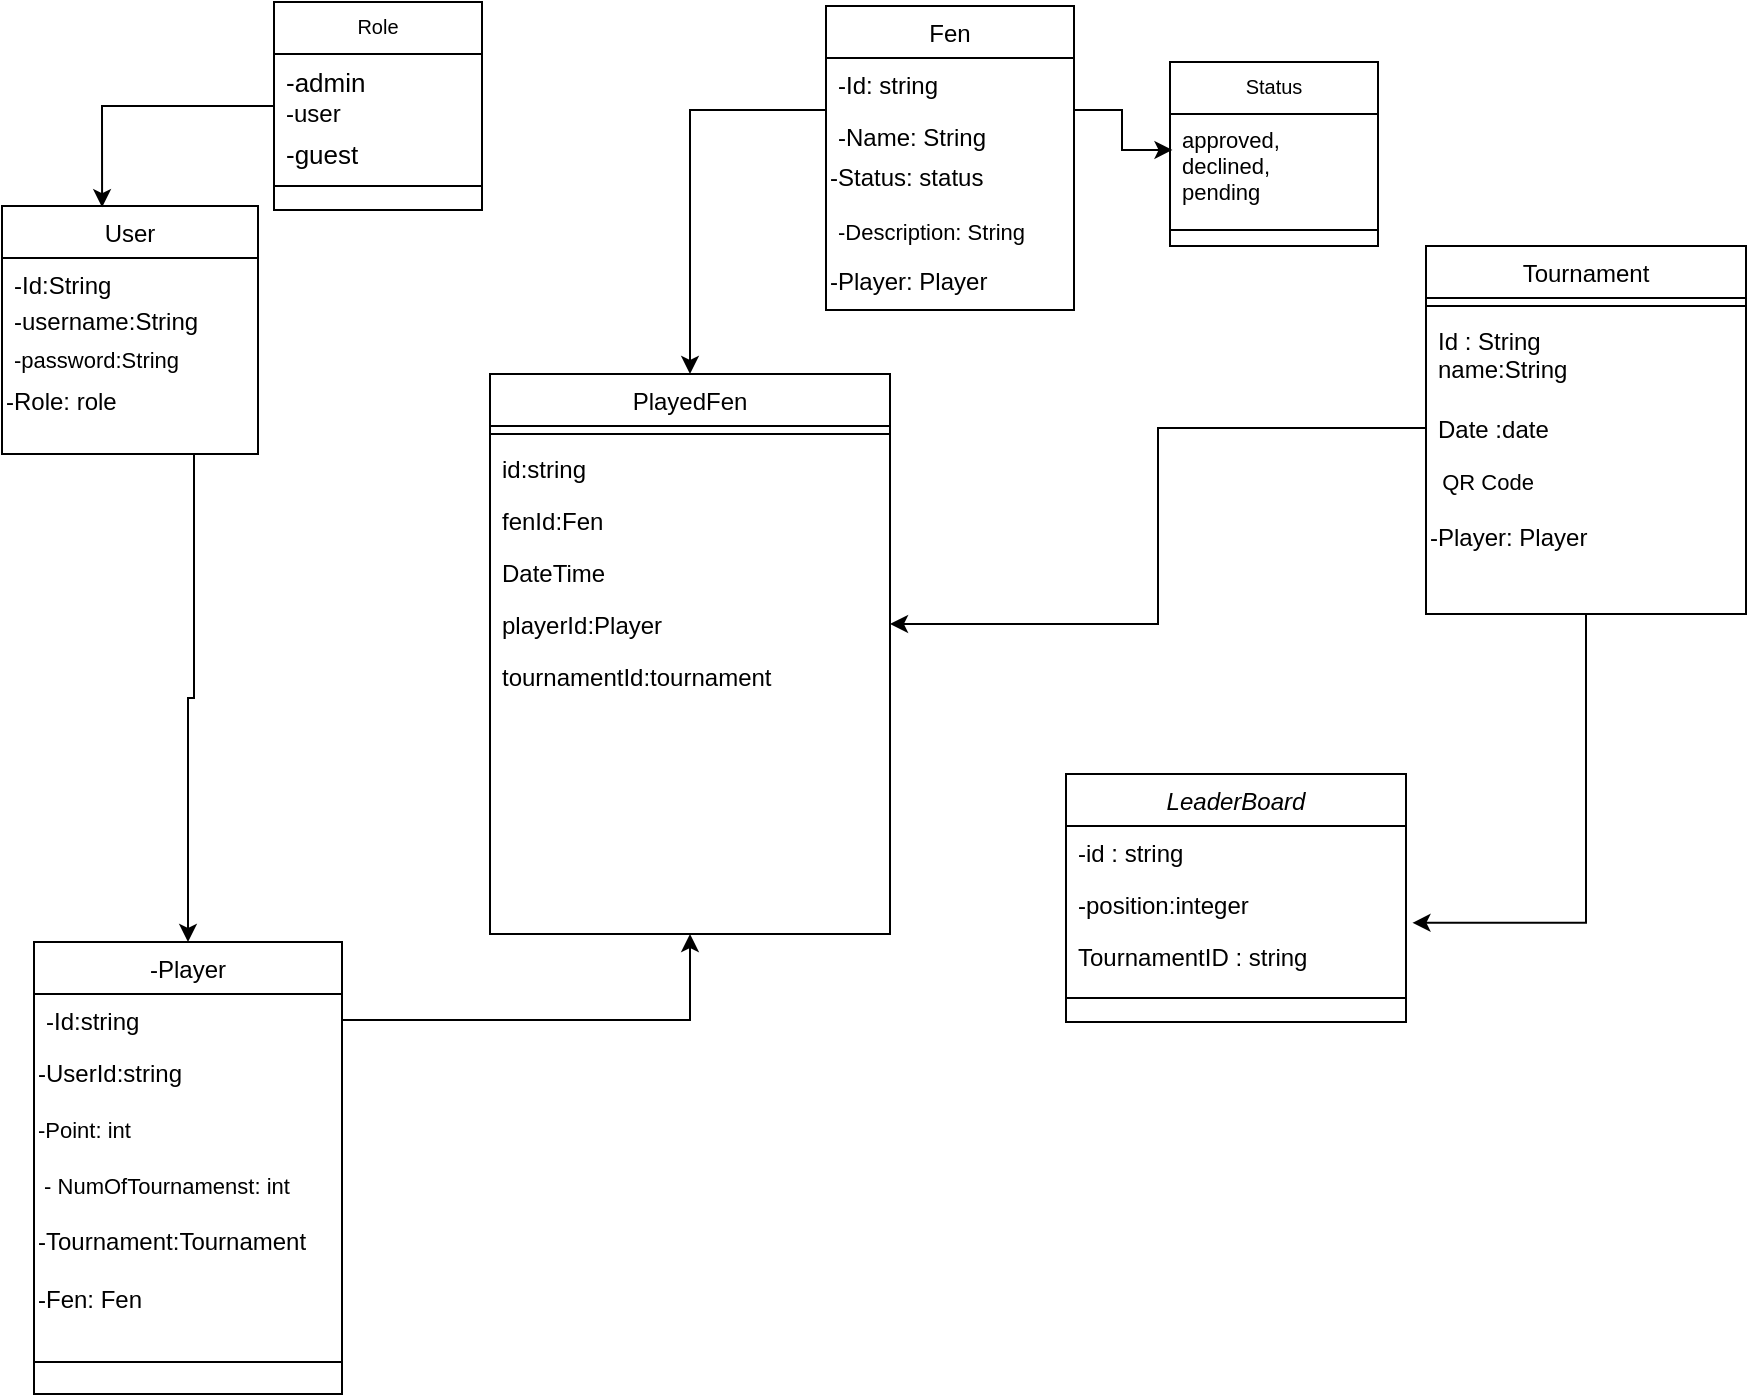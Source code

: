 <mxfile version="20.6.2" type="device"><diagram id="C5RBs43oDa-KdzZeNtuy" name="Page-1"><mxGraphModel dx="1490" dy="627" grid="1" gridSize="4" guides="1" tooltips="1" connect="1" arrows="1" fold="1" page="1" pageScale="1" pageWidth="827" pageHeight="1169" math="0" shadow="0"><root><mxCell id="WIyWlLk6GJQsqaUBKTNV-0"/><mxCell id="WIyWlLk6GJQsqaUBKTNV-1" parent="WIyWlLk6GJQsqaUBKTNV-0"/><mxCell id="zkfFHV4jXpPFQw0GAbJ--6" value="User" style="swimlane;fontStyle=0;align=center;verticalAlign=top;childLayout=stackLayout;horizontal=1;startSize=26;horizontalStack=0;resizeParent=1;resizeLast=0;collapsible=1;marginBottom=0;rounded=0;shadow=0;strokeWidth=1;" parent="WIyWlLk6GJQsqaUBKTNV-1" vertex="1"><mxGeometry x="8" y="108" width="128" height="124" as="geometry"><mxRectangle x="130" y="380" width="160" height="26" as="alternateBounds"/></mxGeometry></mxCell><mxCell id="zkfFHV4jXpPFQw0GAbJ--7" value="-Id:String" style="text;align=left;verticalAlign=top;spacingLeft=4;spacingRight=4;overflow=hidden;rotatable=0;points=[[0,0.5],[1,0.5]];portConstraint=eastwest;fontSize=12;" parent="zkfFHV4jXpPFQw0GAbJ--6" vertex="1"><mxGeometry y="26" width="128" height="18" as="geometry"/></mxCell><mxCell id="zkfFHV4jXpPFQw0GAbJ--8" value="-username:String" style="text;align=left;verticalAlign=top;spacingLeft=4;spacingRight=4;overflow=hidden;rotatable=0;points=[[0,0.5],[1,0.5]];portConstraint=eastwest;rounded=0;shadow=0;html=0;fontSize=12;" parent="zkfFHV4jXpPFQw0GAbJ--6" vertex="1"><mxGeometry y="44" width="128" height="20" as="geometry"/></mxCell><mxCell id="zkfFHV4jXpPFQw0GAbJ--11" value="-password:String&#10;" style="text;align=left;verticalAlign=top;spacingLeft=4;spacingRight=4;overflow=hidden;rotatable=0;points=[[0,0.5],[1,0.5]];portConstraint=eastwest;fontSize=11;" parent="zkfFHV4jXpPFQw0GAbJ--6" vertex="1"><mxGeometry y="64" width="128" height="20" as="geometry"/></mxCell><mxCell id="5BXDkuBKVktq17IL-fgZ-39" value="-Role: role&lt;br&gt;" style="text;html=1;align=left;verticalAlign=middle;resizable=0;points=[];autosize=1;strokeColor=none;fillColor=none;" parent="zkfFHV4jXpPFQw0GAbJ--6" vertex="1"><mxGeometry y="84" width="128" height="28" as="geometry"/></mxCell><mxCell id="zkfFHV4jXpPFQw0GAbJ--17" value="Role" style="swimlane;fontStyle=0;align=center;verticalAlign=top;childLayout=stackLayout;horizontal=1;startSize=26;horizontalStack=0;resizeParent=1;resizeLast=0;collapsible=1;marginBottom=0;rounded=0;shadow=0;strokeWidth=1;fontSize=10;" parent="WIyWlLk6GJQsqaUBKTNV-1" vertex="1"><mxGeometry x="144" y="6" width="104" height="104" as="geometry"><mxRectangle x="550" y="140" width="160" height="26" as="alternateBounds"/></mxGeometry></mxCell><mxCell id="zkfFHV4jXpPFQw0GAbJ--18" value="-admin" style="text;align=left;verticalAlign=top;spacingLeft=4;spacingRight=4;overflow=hidden;rotatable=0;points=[[0,0.5],[1,0.5]];portConstraint=eastwest;fontSize=13;" parent="zkfFHV4jXpPFQw0GAbJ--17" vertex="1"><mxGeometry y="26" width="104" height="16" as="geometry"/></mxCell><mxCell id="zkfFHV4jXpPFQw0GAbJ--19" value="-user" style="text;align=left;verticalAlign=top;spacingLeft=4;spacingRight=4;overflow=hidden;rotatable=0;points=[[0,0.5],[1,0.5]];portConstraint=eastwest;rounded=0;shadow=0;html=0;fontSize=12;" parent="zkfFHV4jXpPFQw0GAbJ--17" vertex="1"><mxGeometry y="42" width="104" height="20" as="geometry"/></mxCell><mxCell id="tFuqucRr_5S2QOKRkH7F-2" value="-guest" style="text;align=left;verticalAlign=top;spacingLeft=4;spacingRight=4;overflow=hidden;rotatable=0;points=[[0,0.5],[1,0.5]];portConstraint=eastwest;fontSize=13;" parent="zkfFHV4jXpPFQw0GAbJ--17" vertex="1"><mxGeometry y="62" width="104" height="26" as="geometry"/></mxCell><mxCell id="zkfFHV4jXpPFQw0GAbJ--23" value="" style="line;html=1;strokeWidth=1;align=left;verticalAlign=middle;spacingTop=-1;spacingLeft=3;spacingRight=3;rotatable=0;labelPosition=right;points=[];portConstraint=eastwest;" parent="zkfFHV4jXpPFQw0GAbJ--17" vertex="1"><mxGeometry y="88" width="104" height="8" as="geometry"/></mxCell><mxCell id="5BXDkuBKVktq17IL-fgZ-6" value="-Player" style="swimlane;fontStyle=0;align=center;verticalAlign=top;childLayout=stackLayout;horizontal=1;startSize=26;horizontalStack=0;resizeParent=1;resizeLast=0;collapsible=1;marginBottom=0;rounded=0;shadow=0;strokeWidth=1;" parent="WIyWlLk6GJQsqaUBKTNV-1" vertex="1"><mxGeometry x="24" y="476" width="154" height="226" as="geometry"><mxRectangle x="130" y="380" width="160" height="26" as="alternateBounds"/></mxGeometry></mxCell><mxCell id="5BXDkuBKVktq17IL-fgZ-7" value="-Id:string" style="text;align=left;verticalAlign=top;spacingLeft=4;spacingRight=4;overflow=hidden;rotatable=0;points=[[0,0.5],[1,0.5]];portConstraint=eastwest;" parent="5BXDkuBKVktq17IL-fgZ-6" vertex="1"><mxGeometry y="26" width="154" height="26" as="geometry"/></mxCell><mxCell id="luJvmqVoVWW3Ywy2W5K7-1" value="&lt;span style=&quot;&quot;&gt;-UserId:string&lt;/span&gt;" style="text;html=1;align=left;verticalAlign=middle;resizable=0;points=[];autosize=1;strokeColor=none;fillColor=none;" parent="5BXDkuBKVktq17IL-fgZ-6" vertex="1"><mxGeometry y="52" width="154" height="28" as="geometry"/></mxCell><mxCell id="5BXDkuBKVktq17IL-fgZ-71" value="-Point: int&amp;nbsp;" style="text;html=1;align=left;verticalAlign=middle;resizable=0;points=[];autosize=1;strokeColor=none;fillColor=none;fontSize=11;" parent="5BXDkuBKVktq17IL-fgZ-6" vertex="1"><mxGeometry y="80" width="154" height="28" as="geometry"/></mxCell><mxCell id="5BXDkuBKVktq17IL-fgZ-66" value="&amp;nbsp;- NumOfTournamenst: int" style="text;html=1;align=left;verticalAlign=middle;resizable=0;points=[];autosize=1;strokeColor=none;fillColor=none;fontSize=11;" parent="5BXDkuBKVktq17IL-fgZ-6" vertex="1"><mxGeometry y="108" width="154" height="28" as="geometry"/></mxCell><mxCell id="luJvmqVoVWW3Ywy2W5K7-15" value="-Tournament:Tournament" style="text;html=1;align=left;verticalAlign=middle;resizable=0;points=[];autosize=1;strokeColor=none;fillColor=none;" parent="5BXDkuBKVktq17IL-fgZ-6" vertex="1"><mxGeometry y="136" width="154" height="28" as="geometry"/></mxCell><mxCell id="luJvmqVoVWW3Ywy2W5K7-18" value="-Fen: Fen" style="text;html=1;strokeColor=none;fillColor=none;align=left;verticalAlign=middle;whiteSpace=wrap;rounded=0;" parent="5BXDkuBKVktq17IL-fgZ-6" vertex="1"><mxGeometry y="164" width="154" height="30" as="geometry"/></mxCell><mxCell id="5BXDkuBKVktq17IL-fgZ-10" value="" style="line;html=1;strokeWidth=1;align=left;verticalAlign=middle;spacingTop=-1;spacingLeft=3;spacingRight=3;rotatable=0;labelPosition=right;points=[];portConstraint=eastwest;" parent="5BXDkuBKVktq17IL-fgZ-6" vertex="1"><mxGeometry y="194" width="154" height="32" as="geometry"/></mxCell><mxCell id="5BXDkuBKVktq17IL-fgZ-24" value="LeaderBoard" style="swimlane;fontStyle=2;align=center;verticalAlign=top;childLayout=stackLayout;horizontal=1;startSize=26;horizontalStack=0;resizeParent=1;resizeLast=0;collapsible=1;marginBottom=0;rounded=0;shadow=0;strokeWidth=1;" parent="WIyWlLk6GJQsqaUBKTNV-1" vertex="1"><mxGeometry x="540" y="392" width="170" height="124" as="geometry"><mxRectangle x="230" y="140" width="160" height="26" as="alternateBounds"/></mxGeometry></mxCell><mxCell id="5BXDkuBKVktq17IL-fgZ-25" value="-id : string&#10;" style="text;align=left;verticalAlign=top;spacingLeft=4;spacingRight=4;overflow=hidden;rotatable=0;points=[[0,0.5],[1,0.5]];portConstraint=eastwest;rounded=0;shadow=0;html=0;" parent="5BXDkuBKVktq17IL-fgZ-24" vertex="1"><mxGeometry y="26" width="170" height="26" as="geometry"/></mxCell><mxCell id="5BXDkuBKVktq17IL-fgZ-26" value="-position:integer" style="text;align=left;verticalAlign=top;spacingLeft=4;spacingRight=4;overflow=hidden;rotatable=0;points=[[0,0.5],[1,0.5]];portConstraint=eastwest;rounded=0;shadow=0;html=0;" parent="5BXDkuBKVktq17IL-fgZ-24" vertex="1"><mxGeometry y="52" width="170" height="26" as="geometry"/></mxCell><mxCell id="5BXDkuBKVktq17IL-fgZ-27" value="TournamentID : string" style="text;align=left;verticalAlign=top;spacingLeft=4;spacingRight=4;overflow=hidden;rotatable=0;points=[[0,0.5],[1,0.5]];portConstraint=eastwest;" parent="5BXDkuBKVktq17IL-fgZ-24" vertex="1"><mxGeometry y="78" width="170" height="26" as="geometry"/></mxCell><mxCell id="5BXDkuBKVktq17IL-fgZ-28" value="" style="line;html=1;strokeWidth=1;align=left;verticalAlign=middle;spacingTop=-1;spacingLeft=3;spacingRight=3;rotatable=0;labelPosition=right;points=[];portConstraint=eastwest;" parent="5BXDkuBKVktq17IL-fgZ-24" vertex="1"><mxGeometry y="104" width="170" height="16" as="geometry"/></mxCell><mxCell id="tFuqucRr_5S2QOKRkH7F-3" style="edgeStyle=orthogonalEdgeStyle;rounded=0;orthogonalLoop=1;jettySize=auto;html=1;fontSize=13;exitX=0.75;exitY=1;exitDx=0;exitDy=0;" parent="WIyWlLk6GJQsqaUBKTNV-1" source="zkfFHV4jXpPFQw0GAbJ--6" target="5BXDkuBKVktq17IL-fgZ-6" edge="1"><mxGeometry relative="1" as="geometry"/></mxCell><mxCell id="5BXDkuBKVktq17IL-fgZ-43" value="Fen" style="swimlane;fontStyle=0;align=center;verticalAlign=top;childLayout=stackLayout;horizontal=1;startSize=26;horizontalStack=0;resizeParent=1;resizeLast=0;collapsible=1;marginBottom=0;rounded=0;shadow=0;strokeWidth=1;" parent="WIyWlLk6GJQsqaUBKTNV-1" vertex="1"><mxGeometry x="420" y="8" width="124" height="152" as="geometry"><mxRectangle x="130" y="380" width="160" height="26" as="alternateBounds"/></mxGeometry></mxCell><mxCell id="5BXDkuBKVktq17IL-fgZ-44" value="-Id: string" style="text;align=left;verticalAlign=top;spacingLeft=4;spacingRight=4;overflow=hidden;rotatable=0;points=[[0,0.5],[1,0.5]];portConstraint=eastwest;fontSize=12;" parent="5BXDkuBKVktq17IL-fgZ-43" vertex="1"><mxGeometry y="26" width="124" height="26" as="geometry"/></mxCell><mxCell id="5BXDkuBKVktq17IL-fgZ-45" value="-Name: String" style="text;align=left;verticalAlign=top;spacingLeft=4;spacingRight=4;overflow=hidden;rotatable=0;points=[[0,0.5],[1,0.5]];portConstraint=eastwest;rounded=0;shadow=0;html=0;fontSize=12;" parent="5BXDkuBKVktq17IL-fgZ-43" vertex="1"><mxGeometry y="52" width="124" height="20" as="geometry"/></mxCell><mxCell id="5BXDkuBKVktq17IL-fgZ-48" value="-Status: status" style="text;html=1;strokeColor=none;fillColor=none;align=left;verticalAlign=middle;whiteSpace=wrap;rounded=0;fontSize=12;" parent="5BXDkuBKVktq17IL-fgZ-43" vertex="1"><mxGeometry y="72" width="124" height="28" as="geometry"/></mxCell><mxCell id="5BXDkuBKVktq17IL-fgZ-46" value="-Description: String" style="text;align=left;verticalAlign=top;spacingLeft=4;spacingRight=4;overflow=hidden;rotatable=0;points=[[0,0.5],[1,0.5]];portConstraint=eastwest;fontSize=11;" parent="5BXDkuBKVktq17IL-fgZ-43" vertex="1"><mxGeometry y="100" width="124" height="24" as="geometry"/></mxCell><mxCell id="luJvmqVoVWW3Ywy2W5K7-19" value="-Player: Player" style="text;html=1;align=left;verticalAlign=middle;resizable=0;points=[];autosize=1;strokeColor=none;fillColor=none;" parent="5BXDkuBKVktq17IL-fgZ-43" vertex="1"><mxGeometry y="124" width="124" height="28" as="geometry"/></mxCell><mxCell id="5BXDkuBKVktq17IL-fgZ-49" value="Status" style="swimlane;fontStyle=0;align=center;verticalAlign=top;childLayout=stackLayout;horizontal=1;startSize=26;horizontalStack=0;resizeParent=1;resizeLast=0;collapsible=1;marginBottom=0;rounded=0;shadow=0;strokeWidth=1;fontSize=10;" parent="WIyWlLk6GJQsqaUBKTNV-1" vertex="1"><mxGeometry x="592" y="36" width="104" height="92" as="geometry"><mxRectangle x="550" y="140" width="160" height="26" as="alternateBounds"/></mxGeometry></mxCell><mxCell id="5BXDkuBKVktq17IL-fgZ-51" value="approved, &#10;declined, &#10;pending" style="text;align=left;verticalAlign=top;spacingLeft=4;spacingRight=4;overflow=hidden;rotatable=0;points=[[0,0.5],[1,0.5]];portConstraint=eastwest;rounded=0;shadow=0;html=0;fontSize=11;" parent="5BXDkuBKVktq17IL-fgZ-49" vertex="1"><mxGeometry y="26" width="104" height="54" as="geometry"/></mxCell><mxCell id="5BXDkuBKVktq17IL-fgZ-52" value="" style="line;html=1;strokeWidth=1;align=left;verticalAlign=middle;spacingTop=-1;spacingLeft=3;spacingRight=3;rotatable=0;labelPosition=right;points=[];portConstraint=eastwest;" parent="5BXDkuBKVktq17IL-fgZ-49" vertex="1"><mxGeometry y="80" width="104" height="8" as="geometry"/></mxCell><mxCell id="luJvmqVoVWW3Ywy2W5K7-9" style="edgeStyle=orthogonalEdgeStyle;rounded=0;orthogonalLoop=1;jettySize=auto;html=1;exitX=0.5;exitY=1;exitDx=0;exitDy=0;entryX=1.019;entryY=-0.138;entryDx=0;entryDy=0;entryPerimeter=0;" parent="WIyWlLk6GJQsqaUBKTNV-1" source="5BXDkuBKVktq17IL-fgZ-54" target="5BXDkuBKVktq17IL-fgZ-27" edge="1"><mxGeometry relative="1" as="geometry"/></mxCell><mxCell id="5BXDkuBKVktq17IL-fgZ-54" value="Tournament" style="swimlane;fontStyle=0;align=center;verticalAlign=top;childLayout=stackLayout;horizontal=1;startSize=26;horizontalStack=0;resizeParent=1;resizeLast=0;collapsible=1;marginBottom=0;rounded=0;shadow=0;strokeWidth=1;" parent="WIyWlLk6GJQsqaUBKTNV-1" vertex="1"><mxGeometry x="720" y="128" width="160" height="184" as="geometry"><mxRectangle x="340" y="380" width="170" height="26" as="alternateBounds"/></mxGeometry></mxCell><mxCell id="5BXDkuBKVktq17IL-fgZ-55" value="" style="line;html=1;strokeWidth=1;align=left;verticalAlign=middle;spacingTop=-1;spacingLeft=3;spacingRight=3;rotatable=0;labelPosition=right;points=[];portConstraint=eastwest;" parent="5BXDkuBKVktq17IL-fgZ-54" vertex="1"><mxGeometry y="26" width="160" height="8" as="geometry"/></mxCell><mxCell id="5BXDkuBKVktq17IL-fgZ-56" value="Id : String&#10;name:String" style="text;align=left;verticalAlign=top;spacingLeft=4;spacingRight=4;overflow=hidden;rotatable=0;points=[[0,0.5],[1,0.5]];portConstraint=eastwest;" parent="5BXDkuBKVktq17IL-fgZ-54" vertex="1"><mxGeometry y="34" width="160" height="44" as="geometry"/></mxCell><mxCell id="5BXDkuBKVktq17IL-fgZ-57" value="Date :date" style="text;align=left;verticalAlign=top;spacingLeft=4;spacingRight=4;overflow=hidden;rotatable=0;points=[[0,0.5],[1,0.5]];portConstraint=eastwest;" parent="5BXDkuBKVktq17IL-fgZ-54" vertex="1"><mxGeometry y="78" width="160" height="26" as="geometry"/></mxCell><mxCell id="5BXDkuBKVktq17IL-fgZ-61" value="&amp;nbsp; QR Code" style="text;html=1;align=left;verticalAlign=middle;resizable=0;points=[];autosize=1;strokeColor=none;fillColor=none;fontSize=11;" parent="5BXDkuBKVktq17IL-fgZ-54" vertex="1"><mxGeometry y="104" width="160" height="28" as="geometry"/></mxCell><mxCell id="luJvmqVoVWW3Ywy2W5K7-16" value="-Player: Player" style="text;html=1;strokeColor=none;fillColor=none;align=left;verticalAlign=middle;whiteSpace=wrap;rounded=0;" parent="5BXDkuBKVktq17IL-fgZ-54" vertex="1"><mxGeometry y="132" width="160" height="28" as="geometry"/></mxCell><mxCell id="s8VS1jtCg3voPDheQRuz-33" style="edgeStyle=orthogonalEdgeStyle;rounded=0;orthogonalLoop=1;jettySize=auto;html=1;entryX=0.5;entryY=1;entryDx=0;entryDy=0;" parent="WIyWlLk6GJQsqaUBKTNV-1" source="5BXDkuBKVktq17IL-fgZ-7" target="yFizHJpjHGAWhz1GAgKG-0" edge="1"><mxGeometry relative="1" as="geometry"><mxPoint x="396" y="544" as="targetPoint"/></mxGeometry></mxCell><mxCell id="yFizHJpjHGAWhz1GAgKG-0" value="PlayedFen" style="swimlane;fontStyle=0;align=center;verticalAlign=top;childLayout=stackLayout;horizontal=1;startSize=26;horizontalStack=0;resizeParent=1;resizeLast=0;collapsible=1;marginBottom=0;rounded=0;shadow=0;strokeWidth=1;" parent="WIyWlLk6GJQsqaUBKTNV-1" vertex="1"><mxGeometry x="252" y="192" width="200" height="280" as="geometry"><mxRectangle x="340" y="380" width="170" height="26" as="alternateBounds"/></mxGeometry></mxCell><mxCell id="yFizHJpjHGAWhz1GAgKG-1" value="" style="line;html=1;strokeWidth=1;align=left;verticalAlign=middle;spacingTop=-1;spacingLeft=3;spacingRight=3;rotatable=0;labelPosition=right;points=[];portConstraint=eastwest;" parent="yFizHJpjHGAWhz1GAgKG-0" vertex="1"><mxGeometry y="26" width="200" height="8" as="geometry"/></mxCell><mxCell id="yFizHJpjHGAWhz1GAgKG-2" value="id:string" style="text;align=left;verticalAlign=top;spacingLeft=4;spacingRight=4;overflow=hidden;rotatable=0;points=[[0,0.5],[1,0.5]];portConstraint=eastwest;" parent="yFizHJpjHGAWhz1GAgKG-0" vertex="1"><mxGeometry y="34" width="200" height="26" as="geometry"/></mxCell><mxCell id="w7p-vlOTkqA6QaqTI6PA-3" value="fenId:Fen" style="text;align=left;verticalAlign=top;spacingLeft=4;spacingRight=4;overflow=hidden;rotatable=0;points=[[0,0.5],[1,0.5]];portConstraint=eastwest;" vertex="1" parent="yFizHJpjHGAWhz1GAgKG-0"><mxGeometry y="60" width="200" height="26" as="geometry"/></mxCell><mxCell id="w7p-vlOTkqA6QaqTI6PA-2" value="DateTime" style="text;align=left;verticalAlign=top;spacingLeft=4;spacingRight=4;overflow=hidden;rotatable=0;points=[[0,0.5],[1,0.5]];portConstraint=eastwest;" vertex="1" parent="yFizHJpjHGAWhz1GAgKG-0"><mxGeometry y="86" width="200" height="26" as="geometry"/></mxCell><mxCell id="w7p-vlOTkqA6QaqTI6PA-1" value="playerId:Player" style="text;align=left;verticalAlign=top;spacingLeft=4;spacingRight=4;overflow=hidden;rotatable=0;points=[[0,0.5],[1,0.5]];portConstraint=eastwest;" vertex="1" parent="yFizHJpjHGAWhz1GAgKG-0"><mxGeometry y="112" width="200" height="26" as="geometry"/></mxCell><mxCell id="w7p-vlOTkqA6QaqTI6PA-0" value="tournamentId:tournament" style="text;align=left;verticalAlign=top;spacingLeft=4;spacingRight=4;overflow=hidden;rotatable=0;points=[[0,0.5],[1,0.5]];portConstraint=eastwest;" vertex="1" parent="yFizHJpjHGAWhz1GAgKG-0"><mxGeometry y="138" width="200" height="26" as="geometry"/></mxCell><mxCell id="luJvmqVoVWW3Ywy2W5K7-4" style="edgeStyle=orthogonalEdgeStyle;rounded=0;orthogonalLoop=1;jettySize=auto;html=1;exitX=0;exitY=0.5;exitDx=0;exitDy=0;entryX=0.391;entryY=0.005;entryDx=0;entryDy=0;entryPerimeter=0;" parent="WIyWlLk6GJQsqaUBKTNV-1" source="zkfFHV4jXpPFQw0GAbJ--19" target="zkfFHV4jXpPFQw0GAbJ--6" edge="1"><mxGeometry relative="1" as="geometry"/></mxCell><mxCell id="luJvmqVoVWW3Ywy2W5K7-5" style="edgeStyle=orthogonalEdgeStyle;rounded=0;orthogonalLoop=1;jettySize=auto;html=1;exitX=1;exitY=0;exitDx=0;exitDy=0;entryX=0.012;entryY=0.333;entryDx=0;entryDy=0;entryPerimeter=0;" parent="WIyWlLk6GJQsqaUBKTNV-1" source="5BXDkuBKVktq17IL-fgZ-48" target="5BXDkuBKVktq17IL-fgZ-51" edge="1"><mxGeometry relative="1" as="geometry"/></mxCell><mxCell id="luJvmqVoVWW3Ywy2W5K7-6" style="edgeStyle=orthogonalEdgeStyle;rounded=0;orthogonalLoop=1;jettySize=auto;html=1;exitX=0;exitY=0.5;exitDx=0;exitDy=0;entryX=1;entryY=0.5;entryDx=0;entryDy=0;" parent="WIyWlLk6GJQsqaUBKTNV-1" source="5BXDkuBKVktq17IL-fgZ-57" target="w7p-vlOTkqA6QaqTI6PA-1" edge="1"><mxGeometry relative="1" as="geometry"><mxPoint x="612" y="312" as="targetPoint"/></mxGeometry></mxCell><mxCell id="luJvmqVoVWW3Ywy2W5K7-12" style="edgeStyle=orthogonalEdgeStyle;rounded=0;orthogonalLoop=1;jettySize=auto;html=1;exitX=0;exitY=0;exitDx=0;exitDy=0;entryX=0.5;entryY=0;entryDx=0;entryDy=0;" parent="WIyWlLk6GJQsqaUBKTNV-1" source="5BXDkuBKVktq17IL-fgZ-48" target="yFizHJpjHGAWhz1GAgKG-0" edge="1"><mxGeometry relative="1" as="geometry"/></mxCell></root></mxGraphModel></diagram></mxfile>